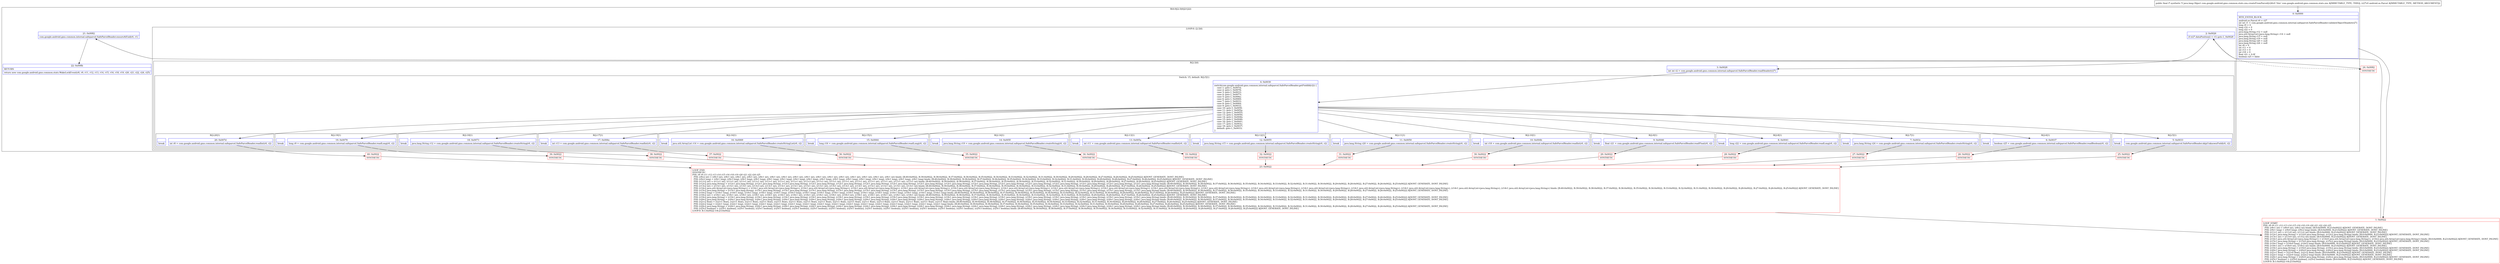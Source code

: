 digraph "CFG forcom.google.android.gms.common.stats.zza.createFromParcel(Landroid\/os\/Parcel;)Ljava\/lang\/Object;" {
subgraph cluster_Region_1519671483 {
label = "R(4:0|(2:3|4)|21|22)";
node [shape=record,color=blue];
Node_0 [shape=record,label="{0\:\ 0x0000|MTH_ENTER_BLOCK\l|android.os.Parcel r0 = r27\lint int r1 = com.google.android.gms.common.internal.safeparcel.SafeParcelReader.validateObjectHeader(r27)\llong r9 = 0\llong r16 = 0\llong r22 = 0\ljava.lang.String r12 = null\ljava.util.ArrayList\<java.lang.String\> r14 = null\ljava.lang.String r15 = null\ljava.lang.String r19 = null\ljava.lang.String r20 = null\ljava.lang.String r24 = null\lint r8 = 0\lint r11 = 0\lint r13 = 0\lint r18 = 0\lfloat r21 = 0.0f\lboolean r25 = false\l}"];
subgraph cluster_LoopRegion_40902913 {
label = "LOOP:0: (2:3|4)";
node [shape=record,color=blue];
Node_2 [shape=record,label="{2\:\ 0x0026|if (r27.dataPosition() \< r1) goto L_0x0028\l}"];
subgraph cluster_Region_710841220 {
label = "R(2:3|4)";
node [shape=record,color=blue];
Node_3 [shape=record,label="{3\:\ 0x0028|int int r2 = com.google.android.gms.common.internal.safeparcel.SafeParcelReader.readHeader(r27)\l}"];
subgraph cluster_SwitchRegion_1048142433 {
label = "Switch: 15, default: R(2:5|1)";
node [shape=record,color=blue];
Node_4 [shape=record,label="{4\:\ 0x0030|switch(com.google.android.gms.common.internal.safeparcel.SafeParcelReader.getFieldId(r2)) \{\l    case 1: goto L_0x007d;\l    case 2: goto L_0x0078;\l    case 3: goto L_0x0033;\l    case 4: goto L_0x0073;\l    case 5: goto L_0x006e;\l    case 6: goto L_0x0069;\l    case 7: goto L_0x0033;\l    case 8: goto L_0x0064;\l    case 9: goto L_0x0033;\l    case 10: goto L_0x005f;\l    case 11: goto L_0x005a;\l    case 12: goto L_0x0055;\l    case 13: goto L_0x0050;\l    case 14: goto L_0x004b;\l    case 15: goto L_0x0046;\l    case 16: goto L_0x0041;\l    case 17: goto L_0x003c;\l    case 18: goto L_0x0037;\l    default: goto L_0x0033;\l\}\l}"];
subgraph cluster_Region_258132451 {
label = "R(2:20|1)";
node [shape=record,color=blue];
Node_20 [shape=record,label="{20\:\ 0x007d|int r8 = com.google.android.gms.common.internal.safeparcel.SafeParcelReader.readInt(r0, r2)\l}"];
Node_InsnContainer_1150276155 [shape=record,label="{|break\l}"];
}
subgraph cluster_Region_808446721 {
label = "R(2:19|1)";
node [shape=record,color=blue];
Node_19 [shape=record,label="{19\:\ 0x0078|long r9 = com.google.android.gms.common.internal.safeparcel.SafeParcelReader.readLong(r0, r2)\l}"];
Node_InsnContainer_831572641 [shape=record,label="{|break\l}"];
}
subgraph cluster_Region_272587855 {
label = "R(2:18|1)";
node [shape=record,color=blue];
Node_18 [shape=record,label="{18\:\ 0x0073|java.lang.String r12 = com.google.android.gms.common.internal.safeparcel.SafeParcelReader.createString(r0, r2)\l}"];
Node_InsnContainer_1865719026 [shape=record,label="{|break\l}"];
}
subgraph cluster_Region_1754697587 {
label = "R(2:17|1)";
node [shape=record,color=blue];
Node_17 [shape=record,label="{17\:\ 0x006e|int r13 = com.google.android.gms.common.internal.safeparcel.SafeParcelReader.readInt(r0, r2)\l}"];
Node_InsnContainer_1747079194 [shape=record,label="{|break\l}"];
}
subgraph cluster_Region_1898081875 {
label = "R(2:16|1)";
node [shape=record,color=blue];
Node_16 [shape=record,label="{16\:\ 0x0069|java.util.ArrayList r14 = com.google.android.gms.common.internal.safeparcel.SafeParcelReader.createStringList(r0, r2)\l}"];
Node_InsnContainer_1384536367 [shape=record,label="{|break\l}"];
}
subgraph cluster_Region_1050342549 {
label = "R(2:15|1)";
node [shape=record,color=blue];
Node_15 [shape=record,label="{15\:\ 0x0064|long r16 = com.google.android.gms.common.internal.safeparcel.SafeParcelReader.readLong(r0, r2)\l}"];
Node_InsnContainer_1702122524 [shape=record,label="{|break\l}"];
}
subgraph cluster_Region_1420630573 {
label = "R(2:14|1)";
node [shape=record,color=blue];
Node_14 [shape=record,label="{14\:\ 0x005f|java.lang.String r19 = com.google.android.gms.common.internal.safeparcel.SafeParcelReader.createString(r0, r2)\l}"];
Node_InsnContainer_778864460 [shape=record,label="{|break\l}"];
}
subgraph cluster_Region_136112860 {
label = "R(2:13|1)";
node [shape=record,color=blue];
Node_13 [shape=record,label="{13\:\ 0x005a|int r11 = com.google.android.gms.common.internal.safeparcel.SafeParcelReader.readInt(r0, r2)\l}"];
Node_InsnContainer_1412739099 [shape=record,label="{|break\l}"];
}
subgraph cluster_Region_1781419386 {
label = "R(2:12|1)";
node [shape=record,color=blue];
Node_12 [shape=record,label="{12\:\ 0x0055|java.lang.String r15 = com.google.android.gms.common.internal.safeparcel.SafeParcelReader.createString(r0, r2)\l}"];
Node_InsnContainer_874239123 [shape=record,label="{|break\l}"];
}
subgraph cluster_Region_58270454 {
label = "R(2:11|1)";
node [shape=record,color=blue];
Node_11 [shape=record,label="{11\:\ 0x0050|java.lang.String r20 = com.google.android.gms.common.internal.safeparcel.SafeParcelReader.createString(r0, r2)\l}"];
Node_InsnContainer_1929949880 [shape=record,label="{|break\l}"];
}
subgraph cluster_Region_1060711622 {
label = "R(2:10|1)";
node [shape=record,color=blue];
Node_10 [shape=record,label="{10\:\ 0x004b|int r18 = com.google.android.gms.common.internal.safeparcel.SafeParcelReader.readInt(r0, r2)\l}"];
Node_InsnContainer_966008178 [shape=record,label="{|break\l}"];
}
subgraph cluster_Region_1352428535 {
label = "R(2:9|1)";
node [shape=record,color=blue];
Node_9 [shape=record,label="{9\:\ 0x0046|float r21 = com.google.android.gms.common.internal.safeparcel.SafeParcelReader.readFloat(r0, r2)\l}"];
Node_InsnContainer_1221707315 [shape=record,label="{|break\l}"];
}
subgraph cluster_Region_1220651267 {
label = "R(2:8|1)";
node [shape=record,color=blue];
Node_8 [shape=record,label="{8\:\ 0x0041|long r22 = com.google.android.gms.common.internal.safeparcel.SafeParcelReader.readLong(r0, r2)\l}"];
Node_InsnContainer_579087606 [shape=record,label="{|break\l}"];
}
subgraph cluster_Region_40193151 {
label = "R(2:7|1)";
node [shape=record,color=blue];
Node_7 [shape=record,label="{7\:\ 0x003c|java.lang.String r24 = com.google.android.gms.common.internal.safeparcel.SafeParcelReader.createString(r0, r2)\l}"];
Node_InsnContainer_347064172 [shape=record,label="{|break\l}"];
}
subgraph cluster_Region_1959530473 {
label = "R(2:6|1)";
node [shape=record,color=blue];
Node_6 [shape=record,label="{6\:\ 0x0037|boolean r25 = com.google.android.gms.common.internal.safeparcel.SafeParcelReader.readBoolean(r0, r2)\l}"];
Node_InsnContainer_222897926 [shape=record,label="{|break\l}"];
}
subgraph cluster_Region_1195114836 {
label = "R(2:5|1)";
node [shape=record,color=blue];
Node_5 [shape=record,label="{5\:\ 0x0033|com.google.android.gms.common.internal.safeparcel.SafeParcelReader.skipUnknownField(r0, r2)\l}"];
Node_InsnContainer_1273993410 [shape=record,label="{|break\l}"];
}
}
}
}
Node_21 [shape=record,label="{21\:\ 0x0082|com.google.android.gms.common.internal.safeparcel.SafeParcelReader.ensureAtEnd(r0, r1)\l}"];
Node_22 [shape=record,label="{22\:\ 0x008b|RETURN\l|return new com.google.android.gms.common.stats.WakeLockEvent(r8, r9, r11, r12, r13, r14, r15, r16, r18, r19, r20, r21, r22, r24, r25)\l}"];
}
Node_1 [shape=record,color=red,label="{1\:\ 0x0022|LOOP_START\lPHI: r8 r9 r11 r12 r13 r14 r15 r16 r18 r19 r20 r21 r22 r24 r25 \l  PHI: (r8v1 int) = (r8v0 int), (r8v2 int) binds: [B:0:0x0000, B:23:0x0022] A[DONT_GENERATE, DONT_INLINE]\l  PHI: (r9v1 long) = (r9v0 long), (r9v2 long) binds: [B:0:0x0000, B:23:0x0022] A[DONT_GENERATE, DONT_INLINE]\l  PHI: (r11v1 int) = (r11v0 int), (r11v2 int) binds: [B:0:0x0000, B:23:0x0022] A[DONT_GENERATE, DONT_INLINE]\l  PHI: (r12v1 java.lang.String) = (r12v0 java.lang.String), (r12v2 java.lang.String) binds: [B:0:0x0000, B:23:0x0022] A[DONT_GENERATE, DONT_INLINE]\l  PHI: (r13v1 int) = (r13v0 int), (r13v2 int) binds: [B:0:0x0000, B:23:0x0022] A[DONT_GENERATE, DONT_INLINE]\l  PHI: (r14v1 java.util.ArrayList\<java.lang.String\>) = (r14v0 java.util.ArrayList\<java.lang.String\>), (r14v2 java.util.ArrayList\<java.lang.String\>) binds: [B:0:0x0000, B:23:0x0022] A[DONT_GENERATE, DONT_INLINE]\l  PHI: (r15v1 java.lang.String) = (r15v0 java.lang.String), (r15v2 java.lang.String) binds: [B:0:0x0000, B:23:0x0022] A[DONT_GENERATE, DONT_INLINE]\l  PHI: (r16v1 long) = (r16v0 long), (r16v2 long) binds: [B:0:0x0000, B:23:0x0022] A[DONT_GENERATE, DONT_INLINE]\l  PHI: (r18v1 int) = (r18v0 int), (r18v2 int) binds: [B:0:0x0000, B:23:0x0022] A[DONT_GENERATE, DONT_INLINE]\l  PHI: (r19v1 java.lang.String) = (r19v0 java.lang.String), (r19v2 java.lang.String) binds: [B:0:0x0000, B:23:0x0022] A[DONT_GENERATE, DONT_INLINE]\l  PHI: (r20v1 java.lang.String) = (r20v0 java.lang.String), (r20v2 java.lang.String) binds: [B:0:0x0000, B:23:0x0022] A[DONT_GENERATE, DONT_INLINE]\l  PHI: (r21v1 float) = (r21v0 float), (r21v2 float) binds: [B:0:0x0000, B:23:0x0022] A[DONT_GENERATE, DONT_INLINE]\l  PHI: (r22v1 long) = (r22v0 long), (r22v2 long) binds: [B:0:0x0000, B:23:0x0022] A[DONT_GENERATE, DONT_INLINE]\l  PHI: (r24v1 java.lang.String) = (r24v0 java.lang.String), (r24v2 java.lang.String) binds: [B:0:0x0000, B:23:0x0022] A[DONT_GENERATE, DONT_INLINE]\l  PHI: (r25v1 boolean) = (r25v0 boolean), (r25v2 boolean) binds: [B:0:0x0000, B:23:0x0022] A[DONT_GENERATE, DONT_INLINE]\lLOOP:0: B:1:0x0022\-\>B:23:0x0022\l}"];
Node_23 [shape=record,color=red,label="{23\:\ 0x0022|LOOP_END\lSYNTHETIC\lPHI: r8 r9 r11 r12 r13 r14 r15 r16 r18 r19 r20 r21 r22 r24 r25 \l  PHI: (r8v2 int) = (r8v3 int), (r8v1 int), (r8v1 int), (r8v1 int), (r8v1 int), (r8v1 int), (r8v1 int), (r8v1 int), (r8v1 int), (r8v1 int), (r8v1 int), (r8v1 int), (r8v1 int), (r8v1 int), (r8v1 int), (r8v1 int) binds: [B:40:0x0022, B:39:0x0022, B:38:0x0022, B:37:0x0022, B:36:0x0022, B:35:0x0022, B:34:0x0022, B:33:0x0022, B:32:0x0022, B:31:0x0022, B:30:0x0022, B:29:0x0022, B:28:0x0022, B:27:0x0022, B:26:0x0022, B:25:0x0022] A[DONT_GENERATE, DONT_INLINE]\l  PHI: (r9v2 long) = (r9v1 long), (r9v3 long), (r9v1 long), (r9v1 long), (r9v1 long), (r9v1 long), (r9v1 long), (r9v1 long), (r9v1 long), (r9v1 long), (r9v1 long), (r9v1 long), (r9v1 long), (r9v1 long), (r9v1 long), (r9v1 long) binds: [B:40:0x0022, B:39:0x0022, B:38:0x0022, B:37:0x0022, B:36:0x0022, B:35:0x0022, B:34:0x0022, B:33:0x0022, B:32:0x0022, B:31:0x0022, B:30:0x0022, B:29:0x0022, B:28:0x0022, B:27:0x0022, B:26:0x0022, B:25:0x0022] A[DONT_GENERATE, DONT_INLINE]\l  PHI: (r11v2 int) = (r11v1 int), (r11v1 int), (r11v1 int), (r11v1 int), (r11v1 int), (r11v1 int), (r11v1 int), (r11v3 int), (r11v1 int), (r11v1 int), (r11v1 int), (r11v1 int), (r11v1 int), (r11v1 int), (r11v1 int), (r11v1 int) binds: [B:40:0x0022, B:39:0x0022, B:38:0x0022, B:37:0x0022, B:36:0x0022, B:35:0x0022, B:34:0x0022, B:33:0x0022, B:32:0x0022, B:31:0x0022, B:30:0x0022, B:29:0x0022, B:28:0x0022, B:27:0x0022, B:26:0x0022, B:25:0x0022] A[DONT_GENERATE, DONT_INLINE]\l  PHI: (r12v2 java.lang.String) = (r12v1 java.lang.String), (r12v1 java.lang.String), (r12v3 java.lang.String), (r12v1 java.lang.String), (r12v1 java.lang.String), (r12v1 java.lang.String), (r12v1 java.lang.String), (r12v1 java.lang.String), (r12v1 java.lang.String), (r12v1 java.lang.String), (r12v1 java.lang.String), (r12v1 java.lang.String), (r12v1 java.lang.String), (r12v1 java.lang.String), (r12v1 java.lang.String), (r12v1 java.lang.String) binds: [B:40:0x0022, B:39:0x0022, B:38:0x0022, B:37:0x0022, B:36:0x0022, B:35:0x0022, B:34:0x0022, B:33:0x0022, B:32:0x0022, B:31:0x0022, B:30:0x0022, B:29:0x0022, B:28:0x0022, B:27:0x0022, B:26:0x0022, B:25:0x0022] A[DONT_GENERATE, DONT_INLINE]\l  PHI: (r13v2 int) = (r13v1 int), (r13v1 int), (r13v1 int), (r13v3 int), (r13v1 int), (r13v1 int), (r13v1 int), (r13v1 int), (r13v1 int), (r13v1 int), (r13v1 int), (r13v1 int), (r13v1 int), (r13v1 int), (r13v1 int), (r13v1 int) binds: [B:40:0x0022, B:39:0x0022, B:38:0x0022, B:37:0x0022, B:36:0x0022, B:35:0x0022, B:34:0x0022, B:33:0x0022, B:32:0x0022, B:31:0x0022, B:30:0x0022, B:29:0x0022, B:28:0x0022, B:27:0x0022, B:26:0x0022, B:25:0x0022] A[DONT_GENERATE, DONT_INLINE]\l  PHI: (r14v2 java.util.ArrayList\<java.lang.String\>) = (r14v1 java.util.ArrayList\<java.lang.String\>), (r14v1 java.util.ArrayList\<java.lang.String\>), (r14v1 java.util.ArrayList\<java.lang.String\>), (r14v1 java.util.ArrayList\<java.lang.String\>), (r14v3 java.util.ArrayList\<java.lang.String\>), (r14v1 java.util.ArrayList\<java.lang.String\>), (r14v1 java.util.ArrayList\<java.lang.String\>), (r14v1 java.util.ArrayList\<java.lang.String\>), (r14v1 java.util.ArrayList\<java.lang.String\>), (r14v1 java.util.ArrayList\<java.lang.String\>), (r14v1 java.util.ArrayList\<java.lang.String\>), (r14v1 java.util.ArrayList\<java.lang.String\>), (r14v1 java.util.ArrayList\<java.lang.String\>), (r14v1 java.util.ArrayList\<java.lang.String\>), (r14v1 java.util.ArrayList\<java.lang.String\>), (r14v1 java.util.ArrayList\<java.lang.String\>) binds: [B:40:0x0022, B:39:0x0022, B:38:0x0022, B:37:0x0022, B:36:0x0022, B:35:0x0022, B:34:0x0022, B:33:0x0022, B:32:0x0022, B:31:0x0022, B:30:0x0022, B:29:0x0022, B:28:0x0022, B:27:0x0022, B:26:0x0022, B:25:0x0022] A[DONT_GENERATE, DONT_INLINE]\l  PHI: (r15v2 java.lang.String) = (r15v1 java.lang.String), (r15v1 java.lang.String), (r15v1 java.lang.String), (r15v1 java.lang.String), (r15v1 java.lang.String), (r15v1 java.lang.String), (r15v1 java.lang.String), (r15v1 java.lang.String), (r15v3 java.lang.String), (r15v1 java.lang.String), (r15v1 java.lang.String), (r15v1 java.lang.String), (r15v1 java.lang.String), (r15v1 java.lang.String), (r15v1 java.lang.String), (r15v1 java.lang.String) binds: [B:40:0x0022, B:39:0x0022, B:38:0x0022, B:37:0x0022, B:36:0x0022, B:35:0x0022, B:34:0x0022, B:33:0x0022, B:32:0x0022, B:31:0x0022, B:30:0x0022, B:29:0x0022, B:28:0x0022, B:27:0x0022, B:26:0x0022, B:25:0x0022] A[DONT_GENERATE, DONT_INLINE]\l  PHI: (r16v2 long) = (r16v1 long), (r16v1 long), (r16v1 long), (r16v1 long), (r16v1 long), (r16v3 long), (r16v1 long), (r16v1 long), (r16v1 long), (r16v1 long), (r16v1 long), (r16v1 long), (r16v1 long), (r16v1 long), (r16v1 long), (r16v1 long) binds: [B:40:0x0022, B:39:0x0022, B:38:0x0022, B:37:0x0022, B:36:0x0022, B:35:0x0022, B:34:0x0022, B:33:0x0022, B:32:0x0022, B:31:0x0022, B:30:0x0022, B:29:0x0022, B:28:0x0022, B:27:0x0022, B:26:0x0022, B:25:0x0022] A[DONT_GENERATE, DONT_INLINE]\l  PHI: (r18v2 int) = (r18v1 int), (r18v1 int), (r18v1 int), (r18v1 int), (r18v1 int), (r18v1 int), (r18v1 int), (r18v1 int), (r18v1 int), (r18v1 int), (r18v3 int), (r18v1 int), (r18v1 int), (r18v1 int), (r18v1 int), (r18v1 int) binds: [B:40:0x0022, B:39:0x0022, B:38:0x0022, B:37:0x0022, B:36:0x0022, B:35:0x0022, B:34:0x0022, B:33:0x0022, B:32:0x0022, B:31:0x0022, B:30:0x0022, B:29:0x0022, B:28:0x0022, B:27:0x0022, B:26:0x0022, B:25:0x0022] A[DONT_GENERATE, DONT_INLINE]\l  PHI: (r19v2 java.lang.String) = (r19v1 java.lang.String), (r19v1 java.lang.String), (r19v1 java.lang.String), (r19v1 java.lang.String), (r19v1 java.lang.String), (r19v1 java.lang.String), (r19v3 java.lang.String), (r19v1 java.lang.String), (r19v1 java.lang.String), (r19v1 java.lang.String), (r19v1 java.lang.String), (r19v1 java.lang.String), (r19v1 java.lang.String), (r19v1 java.lang.String), (r19v1 java.lang.String), (r19v1 java.lang.String) binds: [B:40:0x0022, B:39:0x0022, B:38:0x0022, B:37:0x0022, B:36:0x0022, B:35:0x0022, B:34:0x0022, B:33:0x0022, B:32:0x0022, B:31:0x0022, B:30:0x0022, B:29:0x0022, B:28:0x0022, B:27:0x0022, B:26:0x0022, B:25:0x0022] A[DONT_GENERATE, DONT_INLINE]\l  PHI: (r20v2 java.lang.String) = (r20v1 java.lang.String), (r20v1 java.lang.String), (r20v1 java.lang.String), (r20v1 java.lang.String), (r20v1 java.lang.String), (r20v1 java.lang.String), (r20v1 java.lang.String), (r20v1 java.lang.String), (r20v1 java.lang.String), (r20v3 java.lang.String), (r20v1 java.lang.String), (r20v1 java.lang.String), (r20v1 java.lang.String), (r20v1 java.lang.String), (r20v1 java.lang.String), (r20v1 java.lang.String) binds: [B:40:0x0022, B:39:0x0022, B:38:0x0022, B:37:0x0022, B:36:0x0022, B:35:0x0022, B:34:0x0022, B:33:0x0022, B:32:0x0022, B:31:0x0022, B:30:0x0022, B:29:0x0022, B:28:0x0022, B:27:0x0022, B:26:0x0022, B:25:0x0022] A[DONT_GENERATE, DONT_INLINE]\l  PHI: (r21v2 float) = (r21v1 float), (r21v1 float), (r21v1 float), (r21v1 float), (r21v1 float), (r21v1 float), (r21v1 float), (r21v1 float), (r21v1 float), (r21v1 float), (r21v1 float), (r21v3 float), (r21v1 float), (r21v1 float), (r21v1 float), (r21v1 float) binds: [B:40:0x0022, B:39:0x0022, B:38:0x0022, B:37:0x0022, B:36:0x0022, B:35:0x0022, B:34:0x0022, B:33:0x0022, B:32:0x0022, B:31:0x0022, B:30:0x0022, B:29:0x0022, B:28:0x0022, B:27:0x0022, B:26:0x0022, B:25:0x0022] A[DONT_GENERATE, DONT_INLINE]\l  PHI: (r22v2 long) = (r22v1 long), (r22v1 long), (r22v1 long), (r22v1 long), (r22v1 long), (r22v1 long), (r22v1 long), (r22v1 long), (r22v1 long), (r22v1 long), (r22v1 long), (r22v1 long), (r22v3 long), (r22v1 long), (r22v1 long), (r22v1 long) binds: [B:40:0x0022, B:39:0x0022, B:38:0x0022, B:37:0x0022, B:36:0x0022, B:35:0x0022, B:34:0x0022, B:33:0x0022, B:32:0x0022, B:31:0x0022, B:30:0x0022, B:29:0x0022, B:28:0x0022, B:27:0x0022, B:26:0x0022, B:25:0x0022] A[DONT_GENERATE, DONT_INLINE]\l  PHI: (r24v2 java.lang.String) = (r24v1 java.lang.String), (r24v1 java.lang.String), (r24v1 java.lang.String), (r24v1 java.lang.String), (r24v1 java.lang.String), (r24v1 java.lang.String), (r24v1 java.lang.String), (r24v1 java.lang.String), (r24v1 java.lang.String), (r24v1 java.lang.String), (r24v1 java.lang.String), (r24v1 java.lang.String), (r24v1 java.lang.String), (r24v3 java.lang.String), (r24v1 java.lang.String), (r24v1 java.lang.String) binds: [B:40:0x0022, B:39:0x0022, B:38:0x0022, B:37:0x0022, B:36:0x0022, B:35:0x0022, B:34:0x0022, B:33:0x0022, B:32:0x0022, B:31:0x0022, B:30:0x0022, B:29:0x0022, B:28:0x0022, B:27:0x0022, B:26:0x0022, B:25:0x0022] A[DONT_GENERATE, DONT_INLINE]\l  PHI: (r25v2 boolean) = (r25v1 boolean), (r25v1 boolean), (r25v1 boolean), (r25v1 boolean), (r25v1 boolean), (r25v1 boolean), (r25v1 boolean), (r25v1 boolean), (r25v1 boolean), (r25v1 boolean), (r25v1 boolean), (r25v1 boolean), (r25v1 boolean), (r25v1 boolean), (r25v3 boolean), (r25v1 boolean) binds: [B:40:0x0022, B:39:0x0022, B:38:0x0022, B:37:0x0022, B:36:0x0022, B:35:0x0022, B:34:0x0022, B:33:0x0022, B:32:0x0022, B:31:0x0022, B:30:0x0022, B:29:0x0022, B:28:0x0022, B:27:0x0022, B:26:0x0022, B:25:0x0022] A[DONT_GENERATE, DONT_INLINE]\lLOOP:0: B:1:0x0022\-\>B:23:0x0022\l}"];
Node_24 [shape=record,color=red,label="{24\:\ 0x0082|SYNTHETIC\l}"];
Node_25 [shape=record,color=red,label="{25\:\ 0x0022|SYNTHETIC\l}"];
Node_26 [shape=record,color=red,label="{26\:\ 0x0022|SYNTHETIC\l}"];
Node_27 [shape=record,color=red,label="{27\:\ 0x0022|SYNTHETIC\l}"];
Node_28 [shape=record,color=red,label="{28\:\ 0x0022|SYNTHETIC\l}"];
Node_29 [shape=record,color=red,label="{29\:\ 0x0022|SYNTHETIC\l}"];
Node_30 [shape=record,color=red,label="{30\:\ 0x0022|SYNTHETIC\l}"];
Node_31 [shape=record,color=red,label="{31\:\ 0x0022|SYNTHETIC\l}"];
Node_32 [shape=record,color=red,label="{32\:\ 0x0022|SYNTHETIC\l}"];
Node_33 [shape=record,color=red,label="{33\:\ 0x0022|SYNTHETIC\l}"];
Node_34 [shape=record,color=red,label="{34\:\ 0x0022|SYNTHETIC\l}"];
Node_35 [shape=record,color=red,label="{35\:\ 0x0022|SYNTHETIC\l}"];
Node_36 [shape=record,color=red,label="{36\:\ 0x0022|SYNTHETIC\l}"];
Node_37 [shape=record,color=red,label="{37\:\ 0x0022|SYNTHETIC\l}"];
Node_38 [shape=record,color=red,label="{38\:\ 0x0022|SYNTHETIC\l}"];
Node_39 [shape=record,color=red,label="{39\:\ 0x0022|SYNTHETIC\l}"];
Node_40 [shape=record,color=red,label="{40\:\ 0x0022|SYNTHETIC\l}"];
MethodNode[shape=record,label="{public final \/* synthetic *\/ java.lang.Object com.google.android.gms.common.stats.zza.createFromParcel((r26v0 'this' com.google.android.gms.common.stats.zza A[IMMUTABLE_TYPE, THIS]), (r27v0 android.os.Parcel A[IMMUTABLE_TYPE, METHOD_ARGUMENT])) }"];
MethodNode -> Node_0;
Node_0 -> Node_1;
Node_2 -> Node_3;
Node_2 -> Node_24[style=dashed];
Node_3 -> Node_4;
Node_4 -> Node_5;
Node_4 -> Node_6;
Node_4 -> Node_7;
Node_4 -> Node_8;
Node_4 -> Node_9;
Node_4 -> Node_10;
Node_4 -> Node_11;
Node_4 -> Node_12;
Node_4 -> Node_13;
Node_4 -> Node_14;
Node_4 -> Node_15;
Node_4 -> Node_16;
Node_4 -> Node_17;
Node_4 -> Node_18;
Node_4 -> Node_19;
Node_4 -> Node_20;
Node_20 -> Node_40;
Node_19 -> Node_39;
Node_18 -> Node_38;
Node_17 -> Node_37;
Node_16 -> Node_36;
Node_15 -> Node_35;
Node_14 -> Node_34;
Node_13 -> Node_33;
Node_12 -> Node_32;
Node_11 -> Node_31;
Node_10 -> Node_30;
Node_9 -> Node_29;
Node_8 -> Node_28;
Node_7 -> Node_27;
Node_6 -> Node_26;
Node_5 -> Node_25;
Node_21 -> Node_22;
Node_1 -> Node_2;
Node_23 -> Node_1;
Node_24 -> Node_21;
Node_25 -> Node_23;
Node_26 -> Node_23;
Node_27 -> Node_23;
Node_28 -> Node_23;
Node_29 -> Node_23;
Node_30 -> Node_23;
Node_31 -> Node_23;
Node_32 -> Node_23;
Node_33 -> Node_23;
Node_34 -> Node_23;
Node_35 -> Node_23;
Node_36 -> Node_23;
Node_37 -> Node_23;
Node_38 -> Node_23;
Node_39 -> Node_23;
Node_40 -> Node_23;
}

